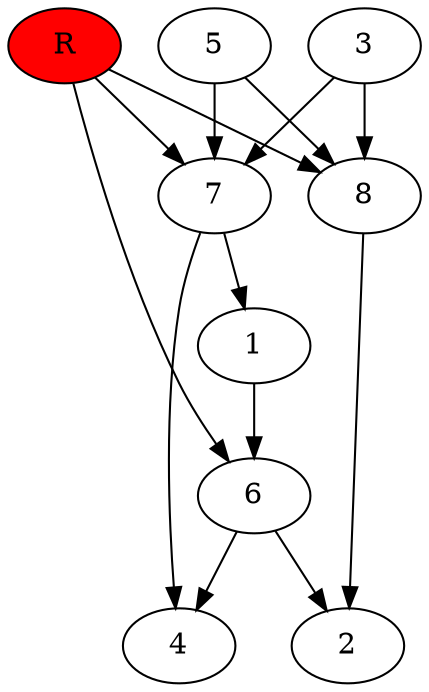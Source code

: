 digraph prb9749 {
	1
	2
	3
	4
	5
	6
	7
	8
	R [fillcolor="#ff0000" style=filled]
	1 -> 6
	3 -> 7
	3 -> 8
	5 -> 7
	5 -> 8
	6 -> 2
	6 -> 4
	7 -> 1
	7 -> 4
	8 -> 2
	R -> 6
	R -> 7
	R -> 8
}
